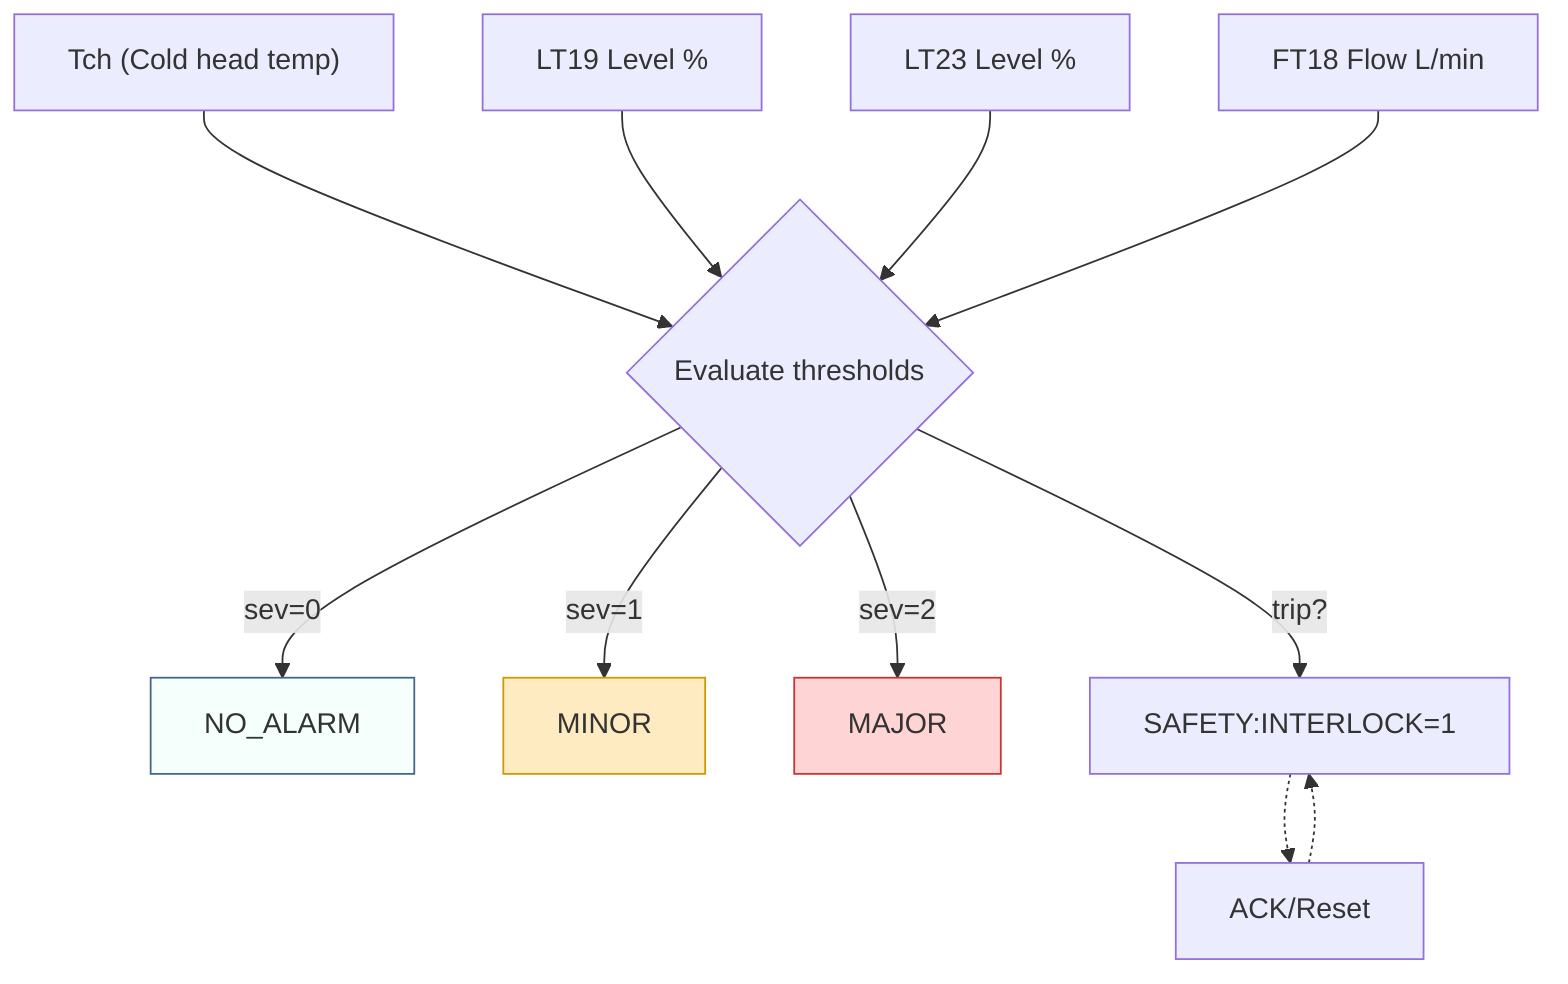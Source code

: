 %% Interlock and alarm evaluation flow (Simulator)
flowchart TD
  Tch["Tch (Cold head temp)"] --> EVAL{Evaluate thresholds}
  LT19[LT19 Level %] --> EVAL
  LT23[LT23 Level %] --> EVAL
  FT18[FT18 Flow L/min] --> EVAL

  EVAL -->|sev=0| NO[NO_ALARM]
  EVAL -->|sev=1| MIN[MINOR]
  EVAL -->|sev=2| MAJ[MAJOR]

  EVAL -->|trip?| SAFE[SAFETY:INTERLOCK=1]
  SAFE -.-> ACK[ACK/Reset]
  ACK -.-> SAFE

  classDef sev0 fill:#cfe3,stroke:#468;
  classDef sev1 fill:#ffebc1,stroke:#c90;
  classDef sev2 fill:#ffd4d4,stroke:#c33;
  class NO sev0;
  class MIN sev1;
  class MAJ sev2;